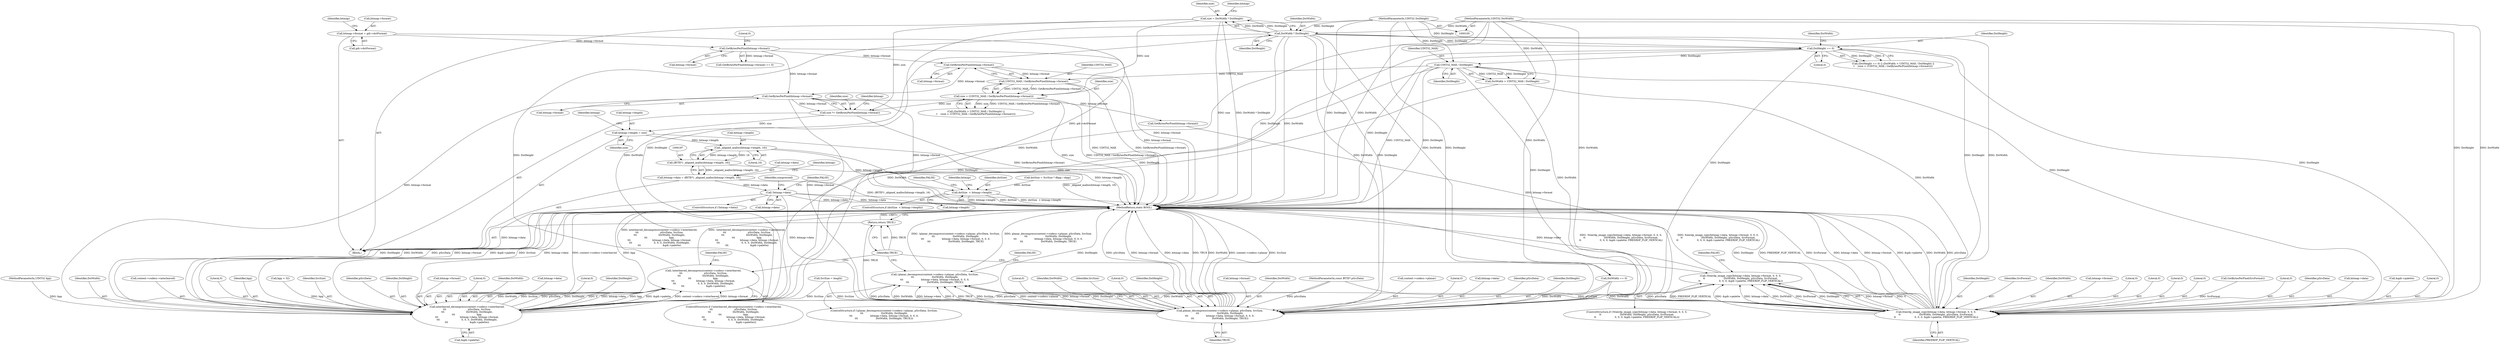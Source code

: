digraph "0_FreeRDP_09b9d4f1994a674c4ec85b4947aa656eda1aed8a@API" {
"1000188" [label="(Call,_aligned_malloc(bitmap->length, 16))"];
"1000177" [label="(Call,bitmap->length = size)"];
"1000171" [label="(Call,size *= GetBytesPerPixel(bitmap->format))"];
"1000173" [label="(Call,GetBytesPerPixel(bitmap->format))"];
"1000165" [label="(Call,GetBytesPerPixel(bitmap->format))"];
"1000142" [label="(Call,GetBytesPerPixel(bitmap->format))"];
"1000132" [label="(Call,bitmap->format = gdi->dstFormat)"];
"1000122" [label="(Call,size = DstWidth * DstHeight)"];
"1000124" [label="(Call,DstWidth * DstHeight)"];
"1000104" [label="(MethodParameterIn,UINT32 DstWidth)"];
"1000105" [label="(MethodParameterIn,UINT32 DstHeight)"];
"1000161" [label="(Call,size > (UINT32_MAX / GetBytesPerPixel(bitmap->format)))"];
"1000163" [label="(Call,UINT32_MAX / GetBytesPerPixel(bitmap->format))"];
"1000158" [label="(Call,UINT32_MAX / DstHeight)"];
"1000152" [label="(Call,DstHeight == 0)"];
"1000186" [label="(Call,(BYTE*) _aligned_malloc(bitmap->length, 16))"];
"1000182" [label="(Call,bitmap->data = (BYTE*) _aligned_malloc(bitmap->length, 16))"];
"1000194" [label="(Call,!bitmap->data)"];
"1000210" [label="(Call,interleaved_decompress(context->codecs->interleaved,\n\t\t\t                            pSrcData, SrcSize,\n\t\t\t                            DstWidth, DstHeight,\n\t\t\t                            bpp,\n\t\t\t                            bitmap->data, bitmap->format,\n\t\t\t                            0, 0, 0, DstWidth, DstHeight,\n\t\t\t                            &gdi->palette))"];
"1000209" [label="(Call,!interleaved_decompress(context->codecs->interleaved,\n\t\t\t                            pSrcData, SrcSize,\n\t\t\t                            DstWidth, DstHeight,\n\t\t\t                            bpp,\n\t\t\t                            bitmap->data, bitmap->format,\n\t\t\t                            0, 0, 0, DstWidth, DstHeight,\n\t\t\t                            &gdi->palette))"];
"1000242" [label="(Call,planar_decompress(context->codecs->planar, pSrcData, SrcSize,\n\t\t\t                       DstWidth, DstHeight,\n\t\t\t                       bitmap->data, bitmap->format, 0, 0, 0,\n\t\t\t                       DstWidth, DstHeight, TRUE))"];
"1000241" [label="(Call,!planar_decompress(context->codecs->planar, pSrcData, SrcSize,\n\t\t\t                       DstWidth, DstHeight,\n\t\t\t                       bitmap->data, bitmap->format, 0, 0, 0,\n\t\t\t                       DstWidth, DstHeight, TRUE))"];
"1000339" [label="(Return,return TRUE;)"];
"1000315" [label="(Call,freerdp_image_copy(bitmap->data, bitmap->format, 0, 0, 0,\n\t\t                        DstWidth, DstHeight, pSrcData, SrcFormat,\n\t\t                        0, 0, 0, &gdi->palette, FREERDP_FLIP_VERTICAL))"];
"1000314" [label="(Call,!freerdp_image_copy(bitmap->data, bitmap->format, 0, 0, 0,\n\t\t                        DstWidth, DstHeight, pSrcData, SrcFormat,\n\t\t                        0, 0, 0, &gdi->palette, FREERDP_FLIP_VERTICAL))"];
"1000306" [label="(Call,dstSize  < bitmap->length)"];
"1000182" [label="(Call,bitmap->data = (BYTE*) _aligned_malloc(bitmap->length, 16))"];
"1000242" [label="(Call,planar_decompress(context->codecs->planar, pSrcData, SrcSize,\n\t\t\t                       DstWidth, DstHeight,\n\t\t\t                       bitmap->data, bitmap->format, 0, 0, 0,\n\t\t\t                       DstWidth, DstHeight, TRUE))"];
"1000326" [label="(Identifier,DstHeight)"];
"1000243" [label="(Call,context->codecs->planar)"];
"1000315" [label="(Call,freerdp_image_copy(bitmap->data, bitmap->format, 0, 0, 0,\n\t\t                        DstWidth, DstHeight, pSrcData, SrcFormat,\n\t\t                        0, 0, 0, &gdi->palette, FREERDP_FLIP_VERTICAL))"];
"1000220" [label="(Identifier,bpp)"];
"1000258" [label="(Literal,0)"];
"1000151" [label="(Call,(DstHeight == 0) || (DstWidth > UINT32_MAX / DstHeight) ||\n\t    (size > (UINT32_MAX / GetBytesPerPixel(bitmap->format))))"];
"1000186" [label="(Call,(BYTE*) _aligned_malloc(bitmap->length, 16))"];
"1000314" [label="(Call,!freerdp_image_copy(bitmap->data, bitmap->format, 0, 0, 0,\n\t\t                        DstWidth, DstHeight, pSrcData, SrcFormat,\n\t\t                        0, 0, 0, &gdi->palette, FREERDP_FLIP_VERTICAL))"];
"1000232" [label="(Call,&gdi->palette)"];
"1000141" [label="(Call,GetBytesPerPixel(bitmap->format) == 0)"];
"1000210" [label="(Call,interleaved_decompress(context->codecs->interleaved,\n\t\t\t                            pSrcData, SrcSize,\n\t\t\t                            DstWidth, DstHeight,\n\t\t\t                            bpp,\n\t\t\t                            bitmap->data, bitmap->format,\n\t\t\t                            0, 0, 0, DstWidth, DstHeight,\n\t\t\t                            &gdi->palette))"];
"1000219" [label="(Identifier,DstHeight)"];
"1000156" [label="(Call,DstWidth > UINT32_MAX / DstHeight)"];
"1000146" [label="(Literal,0)"];
"1000124" [label="(Call,DstWidth * DstHeight)"];
"1000211" [label="(Call,context->codecs->interleaved)"];
"1000178" [label="(Call,bitmap->length)"];
"1000217" [label="(Identifier,SrcSize)"];
"1000240" [label="(ControlStructure,if (!planar_decompress(context->codecs->planar, pSrcData, SrcSize,\n\t\t\t                       DstWidth, DstHeight,\n\t\t\t                       bitmap->data, bitmap->format, 0, 0, 0,\n\t\t\t                       DstWidth, DstHeight, TRUE)))"];
"1000162" [label="(Identifier,size)"];
"1000265" [label="(Identifier,FALSE)"];
"1000228" [label="(Literal,0)"];
"1000241" [label="(Call,!planar_decompress(context->codecs->planar, pSrcData, SrcSize,\n\t\t\t                       DstWidth, DstHeight,\n\t\t\t                       bitmap->data, bitmap->format, 0, 0, 0,\n\t\t\t                       DstWidth, DstHeight, TRUE))"];
"1000195" [label="(Call,bitmap->data)"];
"1000154" [label="(Literal,0)"];
"1000179" [label="(Identifier,bitmap)"];
"1000306" [label="(Call,dstSize  < bitmap->length)"];
"1000132" [label="(Call,bitmap->format = gdi->dstFormat)"];
"1000313" [label="(ControlStructure,if (!freerdp_image_copy(bitmap->data, bitmap->format, 0, 0, 0,\n\t\t                        DstWidth, DstHeight, pSrcData, SrcFormat,\n\t\t                        0, 0, 0, &gdi->palette, FREERDP_FLIP_VERTICAL)))"];
"1000209" [label="(Call,!interleaved_decompress(context->codecs->interleaved,\n\t\t\t                            pSrcData, SrcSize,\n\t\t\t                            DstWidth, DstHeight,\n\t\t\t                            bpp,\n\t\t\t                            bitmap->data, bitmap->format,\n\t\t\t                            0, 0, 0, DstWidth, DstHeight,\n\t\t\t                            &gdi->palette))"];
"1000328" [label="(Identifier,SrcFormat)"];
"1000123" [label="(Identifier,size)"];
"1000227" [label="(Literal,0)"];
"1000144" [label="(Identifier,bitmap)"];
"1000325" [label="(Identifier,DstWidth)"];
"1000126" [label="(Identifier,DstHeight)"];
"1000319" [label="(Call,bitmap->format)"];
"1000177" [label="(Call,bitmap->length = size)"];
"1000143" [label="(Call,bitmap->format)"];
"1000252" [label="(Call,bitmap->data)"];
"1000331" [label="(Literal,0)"];
"1000248" [label="(Identifier,pSrcData)"];
"1000171" [label="(Call,size *= GetBytesPerPixel(bitmap->format))"];
"1000323" [label="(Literal,0)"];
"1000189" [label="(Call,bitmap->length)"];
"1000251" [label="(Identifier,DstHeight)"];
"1000340" [label="(Identifier,TRUE)"];
"1000161" [label="(Call,size > (UINT32_MAX / GetBytesPerPixel(bitmap->format)))"];
"1000142" [label="(Call,GetBytesPerPixel(bitmap->format))"];
"1000164" [label="(Identifier,UINT32_MAX)"];
"1000136" [label="(Call,gdi->dstFormat)"];
"1000160" [label="(Identifier,DstHeight)"];
"1000216" [label="(Identifier,pSrcData)"];
"1000308" [label="(Call,bitmap->length)"];
"1000341" [label="(MethodReturn,static BOOL)"];
"1000263" [label="(Identifier,TRUE)"];
"1000192" [label="(Literal,16)"];
"1000260" [label="(Literal,0)"];
"1000231" [label="(Identifier,DstHeight)"];
"1000250" [label="(Identifier,DstWidth)"];
"1000224" [label="(Call,bitmap->format)"];
"1000330" [label="(Literal,0)"];
"1000122" [label="(Call,size = DstWidth * DstHeight)"];
"1000281" [label="(Call,GetBytesPerPixel(bitmap->format))"];
"1000249" [label="(Identifier,SrcSize)"];
"1000155" [label="(Call,(DstWidth > UINT32_MAX / DstHeight) ||\n\t    (size > (UINT32_MAX / GetBytesPerPixel(bitmap->format))))"];
"1000157" [label="(Identifier,DstWidth)"];
"1000104" [label="(MethodParameterIn,UINT32 DstWidth)"];
"1000204" [label="(Call,bpp < 32)"];
"1000110" [label="(Block,)"];
"1000305" [label="(ControlStructure,if (dstSize  < bitmap->length))"];
"1000148" [label="(Call,DstWidth == 0)"];
"1000230" [label="(Identifier,DstWidth)"];
"1000183" [label="(Call,bitmap->data)"];
"1000153" [label="(Identifier,DstHeight)"];
"1000133" [label="(Call,bitmap->format)"];
"1000103" [label="(MethodParameterIn,const BYTE* pSrcData)"];
"1000106" [label="(MethodParameterIn,UINT32 bpp)"];
"1000329" [label="(Literal,0)"];
"1000338" [label="(Identifier,FALSE)"];
"1000174" [label="(Call,bitmap->format)"];
"1000152" [label="(Call,DstHeight == 0)"];
"1000276" [label="(Call,GetBytesPerPixel(SrcFormat))"];
"1000317" [label="(Identifier,bitmap)"];
"1000105" [label="(MethodParameterIn,UINT32 DstHeight)"];
"1000336" [label="(Identifier,FREERDP_FLIP_VERTICAL)"];
"1000259" [label="(Literal,0)"];
"1000158" [label="(Call,UINT32_MAX / DstHeight)"];
"1000208" [label="(ControlStructure,if (!interleaved_decompress(context->codecs->interleaved,\n\t\t\t                            pSrcData, SrcSize,\n\t\t\t                            DstWidth, DstHeight,\n\t\t\t                            bpp,\n\t\t\t                            bitmap->data, bitmap->format,\n\t\t\t                            0, 0, 0, DstWidth, DstHeight,\n\t\t\t                            &gdi->palette)))"];
"1000262" [label="(Identifier,DstHeight)"];
"1000324" [label="(Literal,0)"];
"1000327" [label="(Identifier,pSrcData)"];
"1000166" [label="(Call,bitmap->format)"];
"1000188" [label="(Call,_aligned_malloc(bitmap->length, 16))"];
"1000307" [label="(Identifier,dstSize)"];
"1000196" [label="(Identifier,bitmap)"];
"1000316" [label="(Call,bitmap->data)"];
"1000221" [label="(Call,bitmap->data)"];
"1000194" [label="(Call,!bitmap->data)"];
"1000332" [label="(Call,&gdi->palette)"];
"1000165" [label="(Call,GetBytesPerPixel(bitmap->format))"];
"1000184" [label="(Identifier,bitmap)"];
"1000298" [label="(Call,dstSize = SrcSize * dbpp / sbpp)"];
"1000312" [label="(Identifier,FALSE)"];
"1000237" [label="(Identifier,FALSE)"];
"1000129" [label="(Identifier,bitmap)"];
"1000229" [label="(Literal,0)"];
"1000159" [label="(Identifier,UINT32_MAX)"];
"1000125" [label="(Identifier,DstWidth)"];
"1000112" [label="(Call,SrcSize = length)"];
"1000255" [label="(Call,bitmap->format)"];
"1000163" [label="(Call,UINT32_MAX / GetBytesPerPixel(bitmap->format))"];
"1000322" [label="(Literal,0)"];
"1000201" [label="(Identifier,compressed)"];
"1000261" [label="(Identifier,DstWidth)"];
"1000173" [label="(Call,GetBytesPerPixel(bitmap->format))"];
"1000218" [label="(Identifier,DstWidth)"];
"1000339" [label="(Return,return TRUE;)"];
"1000172" [label="(Identifier,size)"];
"1000199" [label="(Identifier,FALSE)"];
"1000193" [label="(ControlStructure,if (!bitmap->data))"];
"1000181" [label="(Identifier,size)"];
"1000188" -> "1000186"  [label="AST: "];
"1000188" -> "1000192"  [label="CFG: "];
"1000189" -> "1000188"  [label="AST: "];
"1000192" -> "1000188"  [label="AST: "];
"1000186" -> "1000188"  [label="CFG: "];
"1000188" -> "1000341"  [label="DDG: bitmap->length"];
"1000188" -> "1000186"  [label="DDG: bitmap->length"];
"1000188" -> "1000186"  [label="DDG: 16"];
"1000177" -> "1000188"  [label="DDG: bitmap->length"];
"1000188" -> "1000306"  [label="DDG: bitmap->length"];
"1000177" -> "1000110"  [label="AST: "];
"1000177" -> "1000181"  [label="CFG: "];
"1000178" -> "1000177"  [label="AST: "];
"1000181" -> "1000177"  [label="AST: "];
"1000184" -> "1000177"  [label="CFG: "];
"1000177" -> "1000341"  [label="DDG: size"];
"1000171" -> "1000177"  [label="DDG: size"];
"1000171" -> "1000110"  [label="AST: "];
"1000171" -> "1000173"  [label="CFG: "];
"1000172" -> "1000171"  [label="AST: "];
"1000173" -> "1000171"  [label="AST: "];
"1000179" -> "1000171"  [label="CFG: "];
"1000171" -> "1000341"  [label="DDG: GetBytesPerPixel(bitmap->format)"];
"1000173" -> "1000171"  [label="DDG: bitmap->format"];
"1000122" -> "1000171"  [label="DDG: size"];
"1000161" -> "1000171"  [label="DDG: size"];
"1000173" -> "1000174"  [label="CFG: "];
"1000174" -> "1000173"  [label="AST: "];
"1000173" -> "1000341"  [label="DDG: bitmap->format"];
"1000165" -> "1000173"  [label="DDG: bitmap->format"];
"1000142" -> "1000173"  [label="DDG: bitmap->format"];
"1000173" -> "1000210"  [label="DDG: bitmap->format"];
"1000173" -> "1000242"  [label="DDG: bitmap->format"];
"1000173" -> "1000281"  [label="DDG: bitmap->format"];
"1000165" -> "1000163"  [label="AST: "];
"1000165" -> "1000166"  [label="CFG: "];
"1000166" -> "1000165"  [label="AST: "];
"1000163" -> "1000165"  [label="CFG: "];
"1000165" -> "1000341"  [label="DDG: bitmap->format"];
"1000165" -> "1000163"  [label="DDG: bitmap->format"];
"1000142" -> "1000165"  [label="DDG: bitmap->format"];
"1000142" -> "1000141"  [label="AST: "];
"1000142" -> "1000143"  [label="CFG: "];
"1000143" -> "1000142"  [label="AST: "];
"1000146" -> "1000142"  [label="CFG: "];
"1000142" -> "1000341"  [label="DDG: bitmap->format"];
"1000142" -> "1000141"  [label="DDG: bitmap->format"];
"1000132" -> "1000142"  [label="DDG: bitmap->format"];
"1000132" -> "1000110"  [label="AST: "];
"1000132" -> "1000136"  [label="CFG: "];
"1000133" -> "1000132"  [label="AST: "];
"1000136" -> "1000132"  [label="AST: "];
"1000144" -> "1000132"  [label="CFG: "];
"1000132" -> "1000341"  [label="DDG: gdi->dstFormat"];
"1000122" -> "1000110"  [label="AST: "];
"1000122" -> "1000124"  [label="CFG: "];
"1000123" -> "1000122"  [label="AST: "];
"1000124" -> "1000122"  [label="AST: "];
"1000129" -> "1000122"  [label="CFG: "];
"1000122" -> "1000341"  [label="DDG: size"];
"1000122" -> "1000341"  [label="DDG: DstWidth * DstHeight"];
"1000124" -> "1000122"  [label="DDG: DstWidth"];
"1000124" -> "1000122"  [label="DDG: DstHeight"];
"1000122" -> "1000161"  [label="DDG: size"];
"1000124" -> "1000126"  [label="CFG: "];
"1000125" -> "1000124"  [label="AST: "];
"1000126" -> "1000124"  [label="AST: "];
"1000124" -> "1000341"  [label="DDG: DstHeight"];
"1000124" -> "1000341"  [label="DDG: DstWidth"];
"1000104" -> "1000124"  [label="DDG: DstWidth"];
"1000105" -> "1000124"  [label="DDG: DstHeight"];
"1000124" -> "1000148"  [label="DDG: DstWidth"];
"1000124" -> "1000152"  [label="DDG: DstHeight"];
"1000124" -> "1000210"  [label="DDG: DstWidth"];
"1000124" -> "1000210"  [label="DDG: DstHeight"];
"1000124" -> "1000242"  [label="DDG: DstWidth"];
"1000124" -> "1000242"  [label="DDG: DstHeight"];
"1000124" -> "1000315"  [label="DDG: DstWidth"];
"1000124" -> "1000315"  [label="DDG: DstHeight"];
"1000104" -> "1000100"  [label="AST: "];
"1000104" -> "1000341"  [label="DDG: DstWidth"];
"1000104" -> "1000148"  [label="DDG: DstWidth"];
"1000104" -> "1000156"  [label="DDG: DstWidth"];
"1000104" -> "1000210"  [label="DDG: DstWidth"];
"1000104" -> "1000242"  [label="DDG: DstWidth"];
"1000104" -> "1000315"  [label="DDG: DstWidth"];
"1000105" -> "1000100"  [label="AST: "];
"1000105" -> "1000341"  [label="DDG: DstHeight"];
"1000105" -> "1000152"  [label="DDG: DstHeight"];
"1000105" -> "1000158"  [label="DDG: DstHeight"];
"1000105" -> "1000210"  [label="DDG: DstHeight"];
"1000105" -> "1000242"  [label="DDG: DstHeight"];
"1000105" -> "1000315"  [label="DDG: DstHeight"];
"1000161" -> "1000155"  [label="AST: "];
"1000161" -> "1000163"  [label="CFG: "];
"1000162" -> "1000161"  [label="AST: "];
"1000163" -> "1000161"  [label="AST: "];
"1000155" -> "1000161"  [label="CFG: "];
"1000161" -> "1000341"  [label="DDG: UINT32_MAX / GetBytesPerPixel(bitmap->format)"];
"1000161" -> "1000341"  [label="DDG: size"];
"1000161" -> "1000155"  [label="DDG: size"];
"1000161" -> "1000155"  [label="DDG: UINT32_MAX / GetBytesPerPixel(bitmap->format)"];
"1000163" -> "1000161"  [label="DDG: UINT32_MAX"];
"1000163" -> "1000161"  [label="DDG: GetBytesPerPixel(bitmap->format)"];
"1000164" -> "1000163"  [label="AST: "];
"1000163" -> "1000341"  [label="DDG: UINT32_MAX"];
"1000163" -> "1000341"  [label="DDG: GetBytesPerPixel(bitmap->format)"];
"1000158" -> "1000163"  [label="DDG: UINT32_MAX"];
"1000158" -> "1000156"  [label="AST: "];
"1000158" -> "1000160"  [label="CFG: "];
"1000159" -> "1000158"  [label="AST: "];
"1000160" -> "1000158"  [label="AST: "];
"1000156" -> "1000158"  [label="CFG: "];
"1000158" -> "1000341"  [label="DDG: UINT32_MAX"];
"1000158" -> "1000341"  [label="DDG: DstHeight"];
"1000158" -> "1000156"  [label="DDG: UINT32_MAX"];
"1000158" -> "1000156"  [label="DDG: DstHeight"];
"1000152" -> "1000158"  [label="DDG: DstHeight"];
"1000158" -> "1000210"  [label="DDG: DstHeight"];
"1000158" -> "1000242"  [label="DDG: DstHeight"];
"1000158" -> "1000315"  [label="DDG: DstHeight"];
"1000152" -> "1000151"  [label="AST: "];
"1000152" -> "1000154"  [label="CFG: "];
"1000153" -> "1000152"  [label="AST: "];
"1000154" -> "1000152"  [label="AST: "];
"1000157" -> "1000152"  [label="CFG: "];
"1000151" -> "1000152"  [label="CFG: "];
"1000152" -> "1000341"  [label="DDG: DstHeight"];
"1000152" -> "1000151"  [label="DDG: DstHeight"];
"1000152" -> "1000151"  [label="DDG: 0"];
"1000152" -> "1000210"  [label="DDG: DstHeight"];
"1000152" -> "1000242"  [label="DDG: DstHeight"];
"1000152" -> "1000315"  [label="DDG: DstHeight"];
"1000186" -> "1000182"  [label="AST: "];
"1000187" -> "1000186"  [label="AST: "];
"1000182" -> "1000186"  [label="CFG: "];
"1000186" -> "1000341"  [label="DDG: _aligned_malloc(bitmap->length, 16)"];
"1000186" -> "1000182"  [label="DDG: _aligned_malloc(bitmap->length, 16)"];
"1000182" -> "1000110"  [label="AST: "];
"1000183" -> "1000182"  [label="AST: "];
"1000196" -> "1000182"  [label="CFG: "];
"1000182" -> "1000341"  [label="DDG: (BYTE*) _aligned_malloc(bitmap->length, 16)"];
"1000182" -> "1000194"  [label="DDG: bitmap->data"];
"1000194" -> "1000193"  [label="AST: "];
"1000194" -> "1000195"  [label="CFG: "];
"1000195" -> "1000194"  [label="AST: "];
"1000199" -> "1000194"  [label="CFG: "];
"1000201" -> "1000194"  [label="CFG: "];
"1000194" -> "1000341"  [label="DDG: !bitmap->data"];
"1000194" -> "1000341"  [label="DDG: bitmap->data"];
"1000194" -> "1000210"  [label="DDG: bitmap->data"];
"1000194" -> "1000242"  [label="DDG: bitmap->data"];
"1000194" -> "1000315"  [label="DDG: bitmap->data"];
"1000210" -> "1000209"  [label="AST: "];
"1000210" -> "1000232"  [label="CFG: "];
"1000211" -> "1000210"  [label="AST: "];
"1000216" -> "1000210"  [label="AST: "];
"1000217" -> "1000210"  [label="AST: "];
"1000218" -> "1000210"  [label="AST: "];
"1000219" -> "1000210"  [label="AST: "];
"1000220" -> "1000210"  [label="AST: "];
"1000221" -> "1000210"  [label="AST: "];
"1000224" -> "1000210"  [label="AST: "];
"1000227" -> "1000210"  [label="AST: "];
"1000228" -> "1000210"  [label="AST: "];
"1000229" -> "1000210"  [label="AST: "];
"1000230" -> "1000210"  [label="AST: "];
"1000231" -> "1000210"  [label="AST: "];
"1000232" -> "1000210"  [label="AST: "];
"1000209" -> "1000210"  [label="CFG: "];
"1000210" -> "1000341"  [label="DDG: &gdi->palette"];
"1000210" -> "1000341"  [label="DDG: bitmap->data"];
"1000210" -> "1000341"  [label="DDG: pSrcData"];
"1000210" -> "1000341"  [label="DDG: DstHeight"];
"1000210" -> "1000341"  [label="DDG: SrcSize"];
"1000210" -> "1000341"  [label="DDG: DstWidth"];
"1000210" -> "1000341"  [label="DDG: context->codecs->interleaved"];
"1000210" -> "1000341"  [label="DDG: bpp"];
"1000210" -> "1000341"  [label="DDG: bitmap->format"];
"1000210" -> "1000209"  [label="DDG: DstWidth"];
"1000210" -> "1000209"  [label="DDG: SrcSize"];
"1000210" -> "1000209"  [label="DDG: pSrcData"];
"1000210" -> "1000209"  [label="DDG: DstHeight"];
"1000210" -> "1000209"  [label="DDG: 0"];
"1000210" -> "1000209"  [label="DDG: bitmap->data"];
"1000210" -> "1000209"  [label="DDG: bpp"];
"1000210" -> "1000209"  [label="DDG: &gdi->palette"];
"1000210" -> "1000209"  [label="DDG: context->codecs->interleaved"];
"1000210" -> "1000209"  [label="DDG: bitmap->format"];
"1000103" -> "1000210"  [label="DDG: pSrcData"];
"1000112" -> "1000210"  [label="DDG: SrcSize"];
"1000156" -> "1000210"  [label="DDG: DstWidth"];
"1000148" -> "1000210"  [label="DDG: DstWidth"];
"1000204" -> "1000210"  [label="DDG: bpp"];
"1000106" -> "1000210"  [label="DDG: bpp"];
"1000209" -> "1000208"  [label="AST: "];
"1000237" -> "1000209"  [label="CFG: "];
"1000340" -> "1000209"  [label="CFG: "];
"1000209" -> "1000341"  [label="DDG: !interleaved_decompress(context->codecs->interleaved,\n\t\t\t                            pSrcData, SrcSize,\n\t\t\t                            DstWidth, DstHeight,\n\t\t\t                            bpp,\n\t\t\t                            bitmap->data, bitmap->format,\n\t\t\t                            0, 0, 0, DstWidth, DstHeight,\n\t\t\t                            &gdi->palette)"];
"1000209" -> "1000341"  [label="DDG: interleaved_decompress(context->codecs->interleaved,\n\t\t\t                            pSrcData, SrcSize,\n\t\t\t                            DstWidth, DstHeight,\n\t\t\t                            bpp,\n\t\t\t                            bitmap->data, bitmap->format,\n\t\t\t                            0, 0, 0, DstWidth, DstHeight,\n\t\t\t                            &gdi->palette)"];
"1000242" -> "1000241"  [label="AST: "];
"1000242" -> "1000263"  [label="CFG: "];
"1000243" -> "1000242"  [label="AST: "];
"1000248" -> "1000242"  [label="AST: "];
"1000249" -> "1000242"  [label="AST: "];
"1000250" -> "1000242"  [label="AST: "];
"1000251" -> "1000242"  [label="AST: "];
"1000252" -> "1000242"  [label="AST: "];
"1000255" -> "1000242"  [label="AST: "];
"1000258" -> "1000242"  [label="AST: "];
"1000259" -> "1000242"  [label="AST: "];
"1000260" -> "1000242"  [label="AST: "];
"1000261" -> "1000242"  [label="AST: "];
"1000262" -> "1000242"  [label="AST: "];
"1000263" -> "1000242"  [label="AST: "];
"1000241" -> "1000242"  [label="CFG: "];
"1000242" -> "1000341"  [label="DDG: DstHeight"];
"1000242" -> "1000341"  [label="DDG: pSrcData"];
"1000242" -> "1000341"  [label="DDG: bitmap->format"];
"1000242" -> "1000341"  [label="DDG: bitmap->data"];
"1000242" -> "1000341"  [label="DDG: TRUE"];
"1000242" -> "1000341"  [label="DDG: DstWidth"];
"1000242" -> "1000341"  [label="DDG: context->codecs->planar"];
"1000242" -> "1000341"  [label="DDG: SrcSize"];
"1000242" -> "1000241"  [label="DDG: pSrcData"];
"1000242" -> "1000241"  [label="DDG: DstWidth"];
"1000242" -> "1000241"  [label="DDG: bitmap->data"];
"1000242" -> "1000241"  [label="DDG: 0"];
"1000242" -> "1000241"  [label="DDG: TRUE"];
"1000242" -> "1000241"  [label="DDG: SrcSize"];
"1000242" -> "1000241"  [label="DDG: context->codecs->planar"];
"1000242" -> "1000241"  [label="DDG: bitmap->format"];
"1000242" -> "1000241"  [label="DDG: DstHeight"];
"1000103" -> "1000242"  [label="DDG: pSrcData"];
"1000112" -> "1000242"  [label="DDG: SrcSize"];
"1000156" -> "1000242"  [label="DDG: DstWidth"];
"1000148" -> "1000242"  [label="DDG: DstWidth"];
"1000242" -> "1000339"  [label="DDG: TRUE"];
"1000241" -> "1000240"  [label="AST: "];
"1000265" -> "1000241"  [label="CFG: "];
"1000340" -> "1000241"  [label="CFG: "];
"1000241" -> "1000341"  [label="DDG: planar_decompress(context->codecs->planar, pSrcData, SrcSize,\n\t\t\t                       DstWidth, DstHeight,\n\t\t\t                       bitmap->data, bitmap->format, 0, 0, 0,\n\t\t\t                       DstWidth, DstHeight, TRUE)"];
"1000241" -> "1000341"  [label="DDG: !planar_decompress(context->codecs->planar, pSrcData, SrcSize,\n\t\t\t                       DstWidth, DstHeight,\n\t\t\t                       bitmap->data, bitmap->format, 0, 0, 0,\n\t\t\t                       DstWidth, DstHeight, TRUE)"];
"1000339" -> "1000110"  [label="AST: "];
"1000339" -> "1000340"  [label="CFG: "];
"1000340" -> "1000339"  [label="AST: "];
"1000341" -> "1000339"  [label="CFG: "];
"1000339" -> "1000341"  [label="DDG: <RET>"];
"1000340" -> "1000339"  [label="DDG: TRUE"];
"1000315" -> "1000314"  [label="AST: "];
"1000315" -> "1000336"  [label="CFG: "];
"1000316" -> "1000315"  [label="AST: "];
"1000319" -> "1000315"  [label="AST: "];
"1000322" -> "1000315"  [label="AST: "];
"1000323" -> "1000315"  [label="AST: "];
"1000324" -> "1000315"  [label="AST: "];
"1000325" -> "1000315"  [label="AST: "];
"1000326" -> "1000315"  [label="AST: "];
"1000327" -> "1000315"  [label="AST: "];
"1000328" -> "1000315"  [label="AST: "];
"1000329" -> "1000315"  [label="AST: "];
"1000330" -> "1000315"  [label="AST: "];
"1000331" -> "1000315"  [label="AST: "];
"1000332" -> "1000315"  [label="AST: "];
"1000336" -> "1000315"  [label="AST: "];
"1000314" -> "1000315"  [label="CFG: "];
"1000315" -> "1000341"  [label="DDG: DstHeight"];
"1000315" -> "1000341"  [label="DDG: FREERDP_FLIP_VERTICAL"];
"1000315" -> "1000341"  [label="DDG: bitmap->data"];
"1000315" -> "1000341"  [label="DDG: bitmap->format"];
"1000315" -> "1000341"  [label="DDG: &gdi->palette"];
"1000315" -> "1000341"  [label="DDG: SrcFormat"];
"1000315" -> "1000341"  [label="DDG: DstWidth"];
"1000315" -> "1000341"  [label="DDG: pSrcData"];
"1000315" -> "1000314"  [label="DDG: bitmap->format"];
"1000315" -> "1000314"  [label="DDG: 0"];
"1000315" -> "1000314"  [label="DDG: pSrcData"];
"1000315" -> "1000314"  [label="DDG: FREERDP_FLIP_VERTICAL"];
"1000315" -> "1000314"  [label="DDG: &gdi->palette"];
"1000315" -> "1000314"  [label="DDG: bitmap->data"];
"1000315" -> "1000314"  [label="DDG: DstWidth"];
"1000315" -> "1000314"  [label="DDG: SrcFormat"];
"1000315" -> "1000314"  [label="DDG: DstHeight"];
"1000281" -> "1000315"  [label="DDG: bitmap->format"];
"1000156" -> "1000315"  [label="DDG: DstWidth"];
"1000148" -> "1000315"  [label="DDG: DstWidth"];
"1000103" -> "1000315"  [label="DDG: pSrcData"];
"1000276" -> "1000315"  [label="DDG: SrcFormat"];
"1000314" -> "1000313"  [label="AST: "];
"1000338" -> "1000314"  [label="CFG: "];
"1000340" -> "1000314"  [label="CFG: "];
"1000314" -> "1000341"  [label="DDG: freerdp_image_copy(bitmap->data, bitmap->format, 0, 0, 0,\n\t\t                        DstWidth, DstHeight, pSrcData, SrcFormat,\n\t\t                        0, 0, 0, &gdi->palette, FREERDP_FLIP_VERTICAL)"];
"1000314" -> "1000341"  [label="DDG: !freerdp_image_copy(bitmap->data, bitmap->format, 0, 0, 0,\n\t\t                        DstWidth, DstHeight, pSrcData, SrcFormat,\n\t\t                        0, 0, 0, &gdi->palette, FREERDP_FLIP_VERTICAL)"];
"1000306" -> "1000305"  [label="AST: "];
"1000306" -> "1000308"  [label="CFG: "];
"1000307" -> "1000306"  [label="AST: "];
"1000308" -> "1000306"  [label="AST: "];
"1000312" -> "1000306"  [label="CFG: "];
"1000317" -> "1000306"  [label="CFG: "];
"1000306" -> "1000341"  [label="DDG: dstSize"];
"1000306" -> "1000341"  [label="DDG: dstSize  < bitmap->length"];
"1000306" -> "1000341"  [label="DDG: bitmap->length"];
"1000298" -> "1000306"  [label="DDG: dstSize"];
}
